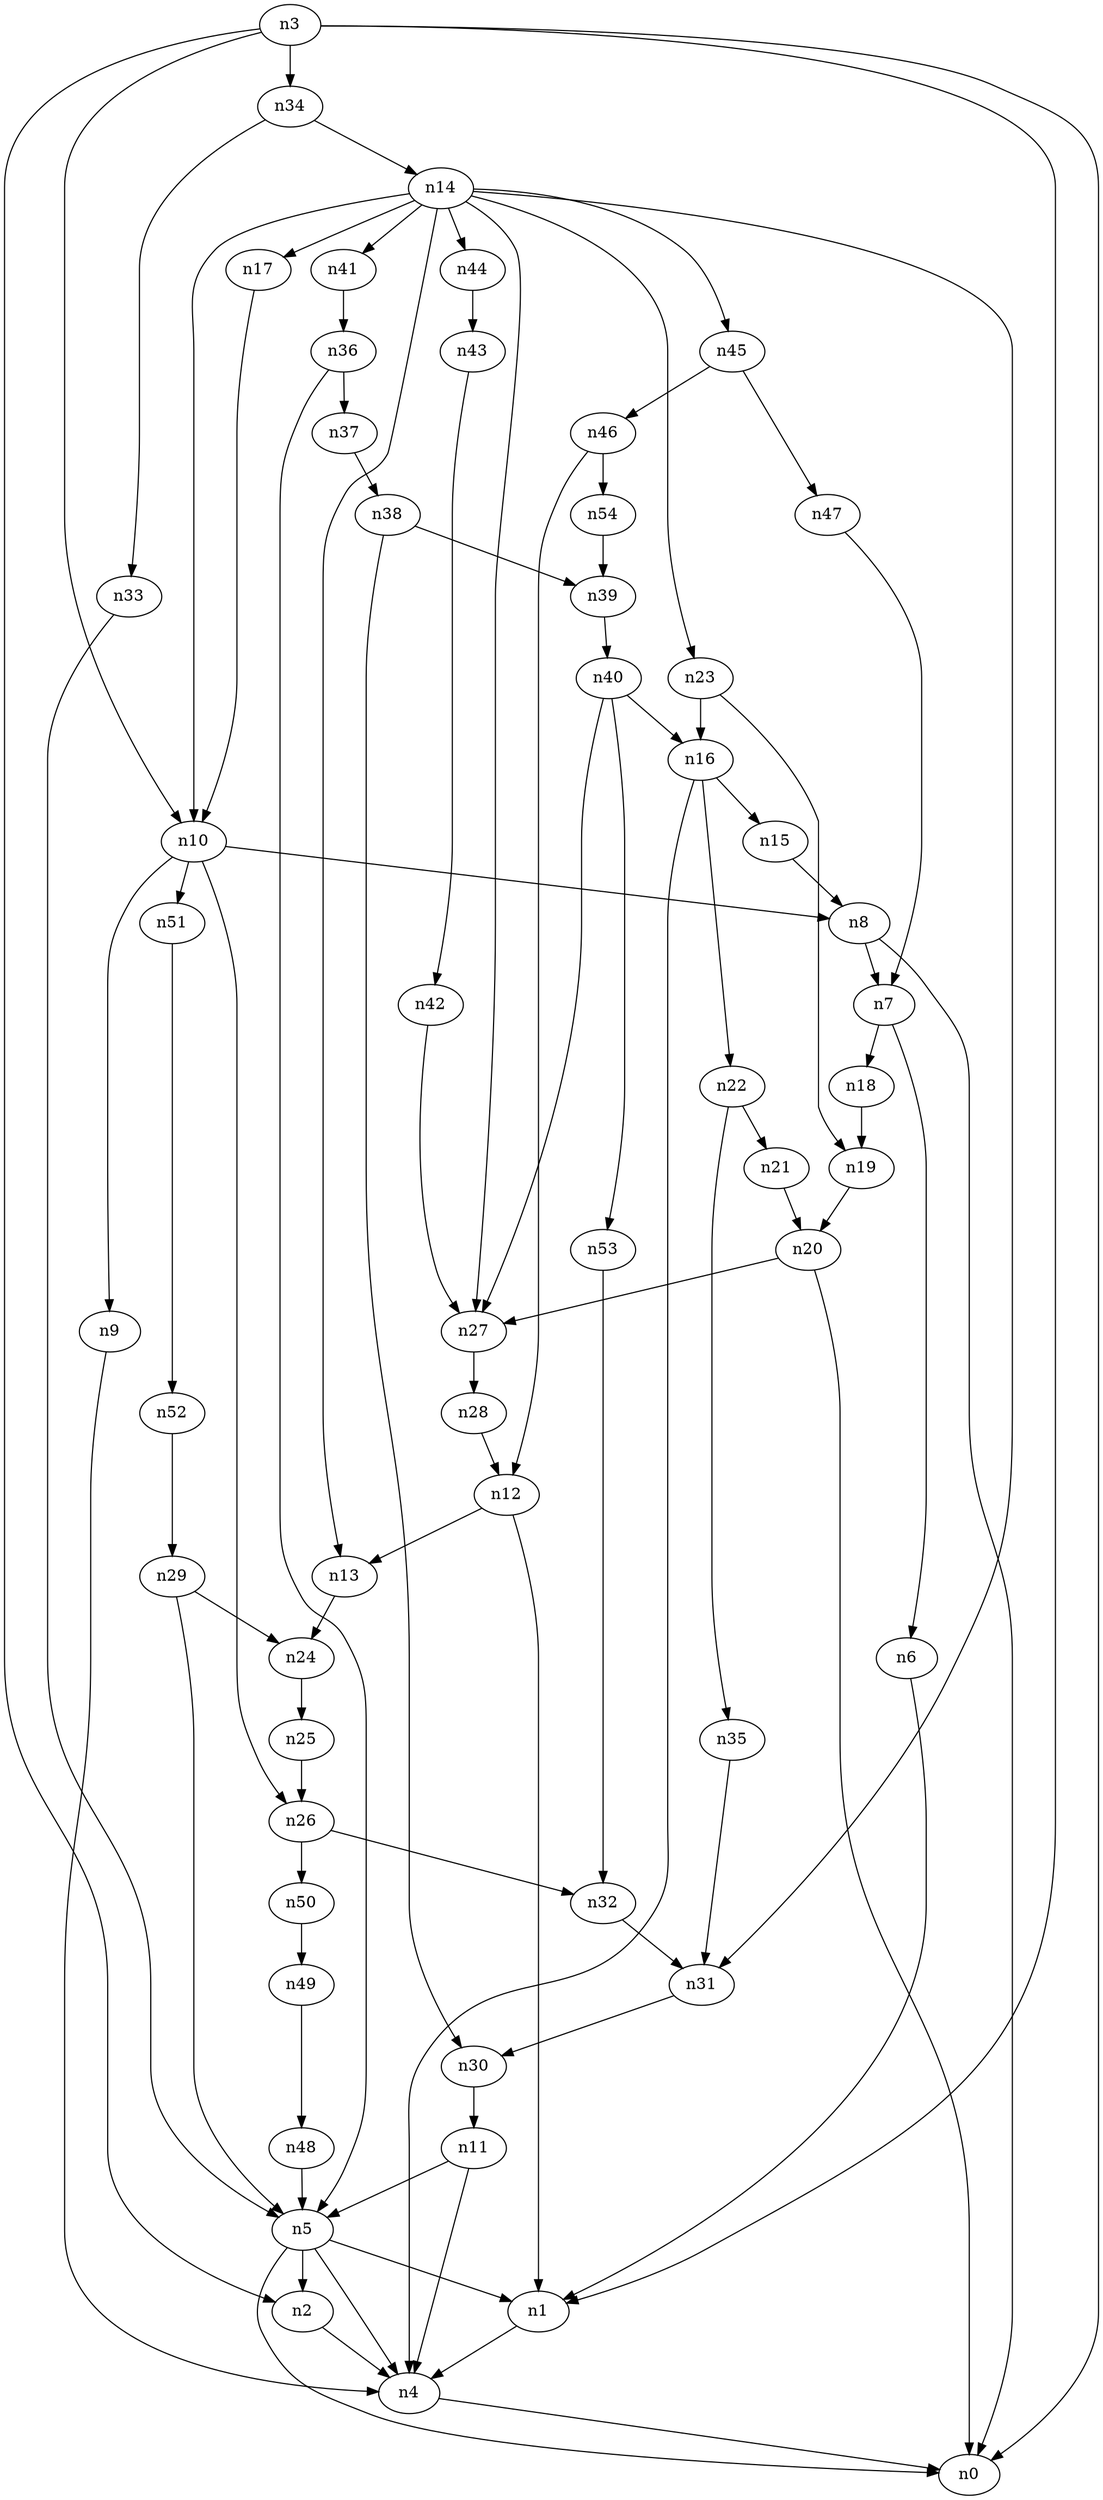 digraph G {
	n1 -> n4	 [_graphml_id=e4];
	n2 -> n4	 [_graphml_id=e7];
	n3 -> n0	 [_graphml_id=e0];
	n3 -> n1	 [_graphml_id=e3];
	n3 -> n2	 [_graphml_id=e6];
	n3 -> n10	 [_graphml_id=e18];
	n3 -> n34	 [_graphml_id=e57];
	n4 -> n0	 [_graphml_id=e1];
	n5 -> n0	 [_graphml_id=e2];
	n5 -> n1	 [_graphml_id=e5];
	n5 -> n2	 [_graphml_id=e8];
	n5 -> n4	 [_graphml_id=e28];
	n6 -> n1	 [_graphml_id=e9];
	n7 -> n6	 [_graphml_id=e10];
	n7 -> n18	 [_graphml_id=e29];
	n8 -> n0	 [_graphml_id=e12];
	n8 -> n7	 [_graphml_id=e11];
	n9 -> n4	 [_graphml_id=e13];
	n10 -> n8	 [_graphml_id=e15];
	n10 -> n9	 [_graphml_id=e14];
	n10 -> n26	 [_graphml_id=e42];
	n10 -> n51	 [_graphml_id=e82];
	n11 -> n4	 [_graphml_id=e16];
	n11 -> n5	 [_graphml_id=e17];
	n12 -> n1	 [_graphml_id=e19];
	n12 -> n13	 [_graphml_id=e20];
	n13 -> n24	 [_graphml_id=e39];
	n14 -> n10	 [_graphml_id=e22];
	n14 -> n13	 [_graphml_id=e21];
	n14 -> n17	 [_graphml_id=e26];
	n14 -> n23	 [_graphml_id=e38];
	n14 -> n27	 [_graphml_id=e67];
	n14 -> n31	 [_graphml_id=e77];
	n14 -> n41	 [_graphml_id=e66];
	n14 -> n44	 [_graphml_id=e71];
	n14 -> n45	 [_graphml_id=e72];
	n15 -> n8	 [_graphml_id=e23];
	n16 -> n4	 [_graphml_id=e25];
	n16 -> n15	 [_graphml_id=e24];
	n16 -> n22	 [_graphml_id=e35];
	n17 -> n10	 [_graphml_id=e27];
	n18 -> n19	 [_graphml_id=e30];
	n19 -> n20	 [_graphml_id=e31];
	n20 -> n0	 [_graphml_id=e32];
	n20 -> n27	 [_graphml_id=e43];
	n21 -> n20	 [_graphml_id=e33];
	n22 -> n21	 [_graphml_id=e34];
	n22 -> n35	 [_graphml_id=e55];
	n23 -> n16	 [_graphml_id=e37];
	n23 -> n19	 [_graphml_id=e36];
	n24 -> n25	 [_graphml_id=e40];
	n25 -> n26	 [_graphml_id=e41];
	n26 -> n32	 [_graphml_id=e51];
	n26 -> n50	 [_graphml_id=e81];
	n27 -> n28	 [_graphml_id=e44];
	n28 -> n12	 [_graphml_id=e45];
	n29 -> n5	 [_graphml_id=e46];
	n29 -> n24	 [_graphml_id=e47];
	n30 -> n11	 [_graphml_id=e48];
	n31 -> n30	 [_graphml_id=e49];
	n32 -> n31	 [_graphml_id=e50];
	n33 -> n5	 [_graphml_id=e52];
	n34 -> n14	 [_graphml_id=e54];
	n34 -> n33	 [_graphml_id=e53];
	n35 -> n31	 [_graphml_id=e56];
	n36 -> n5	 [_graphml_id=e58];
	n36 -> n37	 [_graphml_id=e59];
	n37 -> n38	 [_graphml_id=e60];
	n38 -> n30	 [_graphml_id=e61];
	n38 -> n39	 [_graphml_id=e62];
	n39 -> n40	 [_graphml_id=e63];
	n40 -> n16	 [_graphml_id=e64];
	n40 -> n27	 [_graphml_id=e87];
	n40 -> n53	 [_graphml_id=e85];
	n41 -> n36	 [_graphml_id=e65];
	n42 -> n27	 [_graphml_id=e68];
	n43 -> n42	 [_graphml_id=e69];
	n44 -> n43	 [_graphml_id=e70];
	n45 -> n46	 [_graphml_id=e73];
	n45 -> n47	 [_graphml_id=e76];
	n46 -> n12	 [_graphml_id=e74];
	n46 -> n54	 [_graphml_id=e89];
	n47 -> n7	 [_graphml_id=e75];
	n48 -> n5	 [_graphml_id=e78];
	n49 -> n48	 [_graphml_id=e79];
	n50 -> n49	 [_graphml_id=e80];
	n51 -> n52	 [_graphml_id=e83];
	n52 -> n29	 [_graphml_id=e84];
	n53 -> n32	 [_graphml_id=e86];
	n54 -> n39	 [_graphml_id=e88];
}
